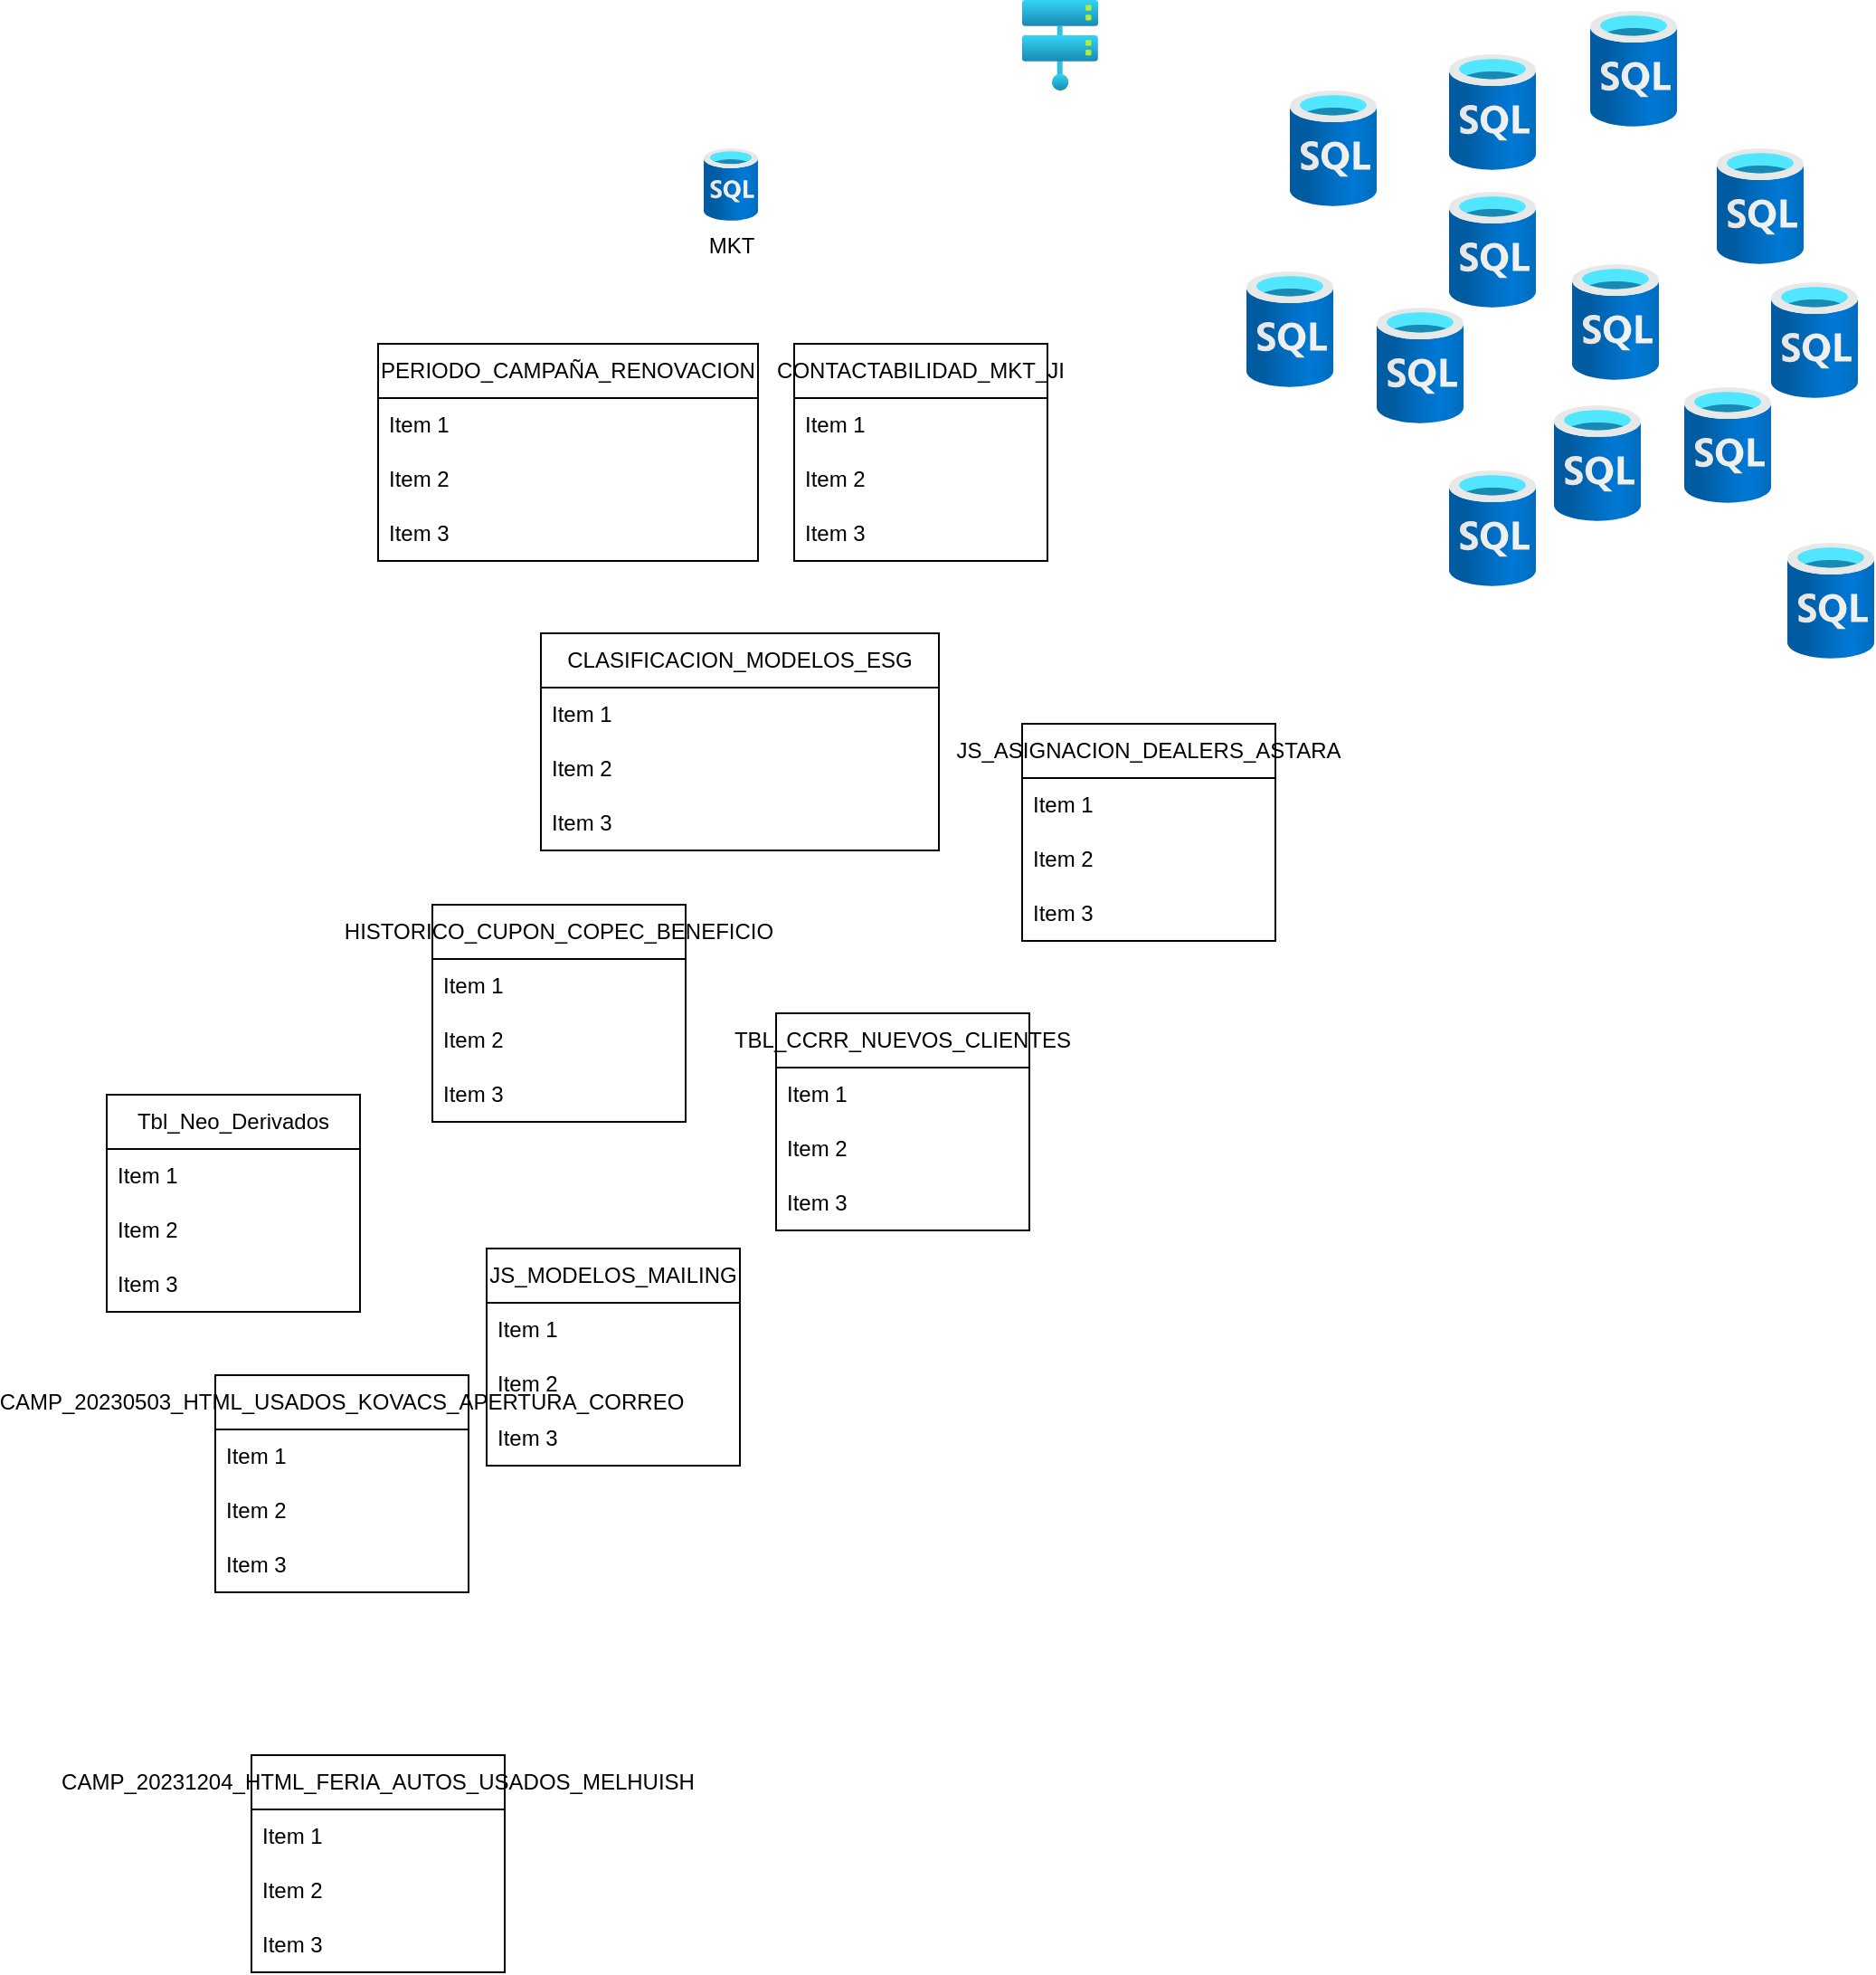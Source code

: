 <mxfile version="23.1.5" type="github">
  <diagram name="Página-1" id="bsFadAK_saC2qtlHiTlS">
    <mxGraphModel dx="1707" dy="446" grid="1" gridSize="10" guides="1" tooltips="1" connect="1" arrows="1" fold="1" page="1" pageScale="1" pageWidth="827" pageHeight="1169" math="0" shadow="0">
      <root>
        <mxCell id="0" />
        <mxCell id="1" parent="0" />
        <mxCell id="g7tOo6Ckxo5FuUsQoIFn-1" value="" style="image;aspect=fixed;html=1;points=[];align=center;fontSize=12;image=img/lib/azure2/compute/Hosts.svg;" vertex="1" parent="1">
          <mxGeometry x="356" width="42.06" height="50" as="geometry" />
        </mxCell>
        <mxCell id="g7tOo6Ckxo5FuUsQoIFn-2" value="MKT" style="image;aspect=fixed;html=1;points=[];align=center;fontSize=12;image=img/lib/azure2/databases/SQL_Database.svg;" vertex="1" parent="1">
          <mxGeometry x="180" y="82" width="30" height="40" as="geometry" />
        </mxCell>
        <mxCell id="g7tOo6Ckxo5FuUsQoIFn-3" value="" style="image;aspect=fixed;html=1;points=[];align=center;fontSize=12;image=img/lib/azure2/databases/SQL_Database.svg;" vertex="1" parent="1">
          <mxGeometry x="480" y="150" width="48" height="64" as="geometry" />
        </mxCell>
        <mxCell id="g7tOo6Ckxo5FuUsQoIFn-4" value="" style="image;aspect=fixed;html=1;points=[];align=center;fontSize=12;image=img/lib/azure2/databases/SQL_Database.svg;" vertex="1" parent="1">
          <mxGeometry x="552" y="170" width="48" height="64" as="geometry" />
        </mxCell>
        <mxCell id="g7tOo6Ckxo5FuUsQoIFn-5" value="" style="image;aspect=fixed;html=1;points=[];align=center;fontSize=12;image=img/lib/azure2/databases/SQL_Database.svg;" vertex="1" parent="1">
          <mxGeometry x="592" y="260" width="48" height="64" as="geometry" />
        </mxCell>
        <mxCell id="g7tOo6Ckxo5FuUsQoIFn-6" value="" style="image;aspect=fixed;html=1;points=[];align=center;fontSize=12;image=img/lib/azure2/databases/SQL_Database.svg;" vertex="1" parent="1">
          <mxGeometry x="650" y="224" width="48" height="64" as="geometry" />
        </mxCell>
        <mxCell id="g7tOo6Ckxo5FuUsQoIFn-7" value="" style="image;aspect=fixed;html=1;points=[];align=center;fontSize=12;image=img/lib/azure2/databases/SQL_Database.svg;" vertex="1" parent="1">
          <mxGeometry x="592" y="106" width="48" height="64" as="geometry" />
        </mxCell>
        <mxCell id="g7tOo6Ckxo5FuUsQoIFn-8" value="" style="image;aspect=fixed;html=1;points=[];align=center;fontSize=12;image=img/lib/azure2/databases/SQL_Database.svg;" vertex="1" parent="1">
          <mxGeometry x="660" y="146" width="48" height="64" as="geometry" />
        </mxCell>
        <mxCell id="g7tOo6Ckxo5FuUsQoIFn-9" value="" style="image;aspect=fixed;html=1;points=[];align=center;fontSize=12;image=img/lib/azure2/databases/SQL_Database.svg;" vertex="1" parent="1">
          <mxGeometry x="722" y="214" width="48" height="64" as="geometry" />
        </mxCell>
        <mxCell id="g7tOo6Ckxo5FuUsQoIFn-10" value="" style="image;aspect=fixed;html=1;points=[];align=center;fontSize=12;image=img/lib/azure2/databases/SQL_Database.svg;" vertex="1" parent="1">
          <mxGeometry x="592" y="30" width="48" height="64" as="geometry" />
        </mxCell>
        <mxCell id="g7tOo6Ckxo5FuUsQoIFn-11" value="" style="image;aspect=fixed;html=1;points=[];align=center;fontSize=12;image=img/lib/azure2/databases/SQL_Database.svg;" vertex="1" parent="1">
          <mxGeometry x="504" y="50" width="48" height="64" as="geometry" />
        </mxCell>
        <mxCell id="g7tOo6Ckxo5FuUsQoIFn-12" value="" style="image;aspect=fixed;html=1;points=[];align=center;fontSize=12;image=img/lib/azure2/databases/SQL_Database.svg;" vertex="1" parent="1">
          <mxGeometry x="670" y="6" width="48" height="64" as="geometry" />
        </mxCell>
        <mxCell id="g7tOo6Ckxo5FuUsQoIFn-13" value="" style="image;aspect=fixed;html=1;points=[];align=center;fontSize=12;image=img/lib/azure2/databases/SQL_Database.svg;" vertex="1" parent="1">
          <mxGeometry x="740" y="82" width="48" height="64" as="geometry" />
        </mxCell>
        <mxCell id="g7tOo6Ckxo5FuUsQoIFn-14" value="" style="image;aspect=fixed;html=1;points=[];align=center;fontSize=12;image=img/lib/azure2/databases/SQL_Database.svg;" vertex="1" parent="1">
          <mxGeometry x="779" y="300" width="48" height="64" as="geometry" />
        </mxCell>
        <mxCell id="g7tOo6Ckxo5FuUsQoIFn-15" value="" style="image;aspect=fixed;html=1;points=[];align=center;fontSize=12;image=img/lib/azure2/databases/SQL_Database.svg;" vertex="1" parent="1">
          <mxGeometry x="770" y="156" width="48" height="64" as="geometry" />
        </mxCell>
        <mxCell id="g7tOo6Ckxo5FuUsQoIFn-16" value="PERIODO_CAMPAÑA_RENOVACION" style="swimlane;fontStyle=0;childLayout=stackLayout;horizontal=1;startSize=30;horizontalStack=0;resizeParent=1;resizeParentMax=0;resizeLast=0;collapsible=1;marginBottom=0;whiteSpace=wrap;html=1;" vertex="1" parent="1">
          <mxGeometry y="190" width="210" height="120" as="geometry" />
        </mxCell>
        <mxCell id="g7tOo6Ckxo5FuUsQoIFn-17" value="Item 1" style="text;strokeColor=none;fillColor=none;align=left;verticalAlign=middle;spacingLeft=4;spacingRight=4;overflow=hidden;points=[[0,0.5],[1,0.5]];portConstraint=eastwest;rotatable=0;whiteSpace=wrap;html=1;" vertex="1" parent="g7tOo6Ckxo5FuUsQoIFn-16">
          <mxGeometry y="30" width="210" height="30" as="geometry" />
        </mxCell>
        <mxCell id="g7tOo6Ckxo5FuUsQoIFn-18" value="Item 2" style="text;strokeColor=none;fillColor=none;align=left;verticalAlign=middle;spacingLeft=4;spacingRight=4;overflow=hidden;points=[[0,0.5],[1,0.5]];portConstraint=eastwest;rotatable=0;whiteSpace=wrap;html=1;" vertex="1" parent="g7tOo6Ckxo5FuUsQoIFn-16">
          <mxGeometry y="60" width="210" height="30" as="geometry" />
        </mxCell>
        <mxCell id="g7tOo6Ckxo5FuUsQoIFn-19" value="Item 3" style="text;strokeColor=none;fillColor=none;align=left;verticalAlign=middle;spacingLeft=4;spacingRight=4;overflow=hidden;points=[[0,0.5],[1,0.5]];portConstraint=eastwest;rotatable=0;whiteSpace=wrap;html=1;" vertex="1" parent="g7tOo6Ckxo5FuUsQoIFn-16">
          <mxGeometry y="90" width="210" height="30" as="geometry" />
        </mxCell>
        <mxCell id="g7tOo6Ckxo5FuUsQoIFn-20" value="CONTACTABILIDAD_MKT_JI" style="swimlane;fontStyle=0;childLayout=stackLayout;horizontal=1;startSize=30;horizontalStack=0;resizeParent=1;resizeParentMax=0;resizeLast=0;collapsible=1;marginBottom=0;whiteSpace=wrap;html=1;" vertex="1" parent="1">
          <mxGeometry x="230" y="190" width="140" height="120" as="geometry" />
        </mxCell>
        <mxCell id="g7tOo6Ckxo5FuUsQoIFn-21" value="Item 1" style="text;strokeColor=none;fillColor=none;align=left;verticalAlign=middle;spacingLeft=4;spacingRight=4;overflow=hidden;points=[[0,0.5],[1,0.5]];portConstraint=eastwest;rotatable=0;whiteSpace=wrap;html=1;" vertex="1" parent="g7tOo6Ckxo5FuUsQoIFn-20">
          <mxGeometry y="30" width="140" height="30" as="geometry" />
        </mxCell>
        <mxCell id="g7tOo6Ckxo5FuUsQoIFn-22" value="Item 2" style="text;strokeColor=none;fillColor=none;align=left;verticalAlign=middle;spacingLeft=4;spacingRight=4;overflow=hidden;points=[[0,0.5],[1,0.5]];portConstraint=eastwest;rotatable=0;whiteSpace=wrap;html=1;" vertex="1" parent="g7tOo6Ckxo5FuUsQoIFn-20">
          <mxGeometry y="60" width="140" height="30" as="geometry" />
        </mxCell>
        <mxCell id="g7tOo6Ckxo5FuUsQoIFn-23" value="Item 3" style="text;strokeColor=none;fillColor=none;align=left;verticalAlign=middle;spacingLeft=4;spacingRight=4;overflow=hidden;points=[[0,0.5],[1,0.5]];portConstraint=eastwest;rotatable=0;whiteSpace=wrap;html=1;" vertex="1" parent="g7tOo6Ckxo5FuUsQoIFn-20">
          <mxGeometry y="90" width="140" height="30" as="geometry" />
        </mxCell>
        <mxCell id="g7tOo6Ckxo5FuUsQoIFn-28" value="CLASIFICACION_MODELOS_ESG" style="swimlane;fontStyle=0;childLayout=stackLayout;horizontal=1;startSize=30;horizontalStack=0;resizeParent=1;resizeParentMax=0;resizeLast=0;collapsible=1;marginBottom=0;whiteSpace=wrap;html=1;" vertex="1" parent="1">
          <mxGeometry x="90" y="350" width="220" height="120" as="geometry" />
        </mxCell>
        <mxCell id="g7tOo6Ckxo5FuUsQoIFn-29" value="Item 1" style="text;strokeColor=none;fillColor=none;align=left;verticalAlign=middle;spacingLeft=4;spacingRight=4;overflow=hidden;points=[[0,0.5],[1,0.5]];portConstraint=eastwest;rotatable=0;whiteSpace=wrap;html=1;" vertex="1" parent="g7tOo6Ckxo5FuUsQoIFn-28">
          <mxGeometry y="30" width="220" height="30" as="geometry" />
        </mxCell>
        <mxCell id="g7tOo6Ckxo5FuUsQoIFn-30" value="Item 2" style="text;strokeColor=none;fillColor=none;align=left;verticalAlign=middle;spacingLeft=4;spacingRight=4;overflow=hidden;points=[[0,0.5],[1,0.5]];portConstraint=eastwest;rotatable=0;whiteSpace=wrap;html=1;" vertex="1" parent="g7tOo6Ckxo5FuUsQoIFn-28">
          <mxGeometry y="60" width="220" height="30" as="geometry" />
        </mxCell>
        <mxCell id="g7tOo6Ckxo5FuUsQoIFn-31" value="Item 3" style="text;strokeColor=none;fillColor=none;align=left;verticalAlign=middle;spacingLeft=4;spacingRight=4;overflow=hidden;points=[[0,0.5],[1,0.5]];portConstraint=eastwest;rotatable=0;whiteSpace=wrap;html=1;" vertex="1" parent="g7tOo6Ckxo5FuUsQoIFn-28">
          <mxGeometry y="90" width="220" height="30" as="geometry" />
        </mxCell>
        <mxCell id="g7tOo6Ckxo5FuUsQoIFn-32" value="JS_ASIGNACION_DEALERS_ASTARA" style="swimlane;fontStyle=0;childLayout=stackLayout;horizontal=1;startSize=30;horizontalStack=0;resizeParent=1;resizeParentMax=0;resizeLast=0;collapsible=1;marginBottom=0;whiteSpace=wrap;html=1;" vertex="1" parent="1">
          <mxGeometry x="356" y="400" width="140" height="120" as="geometry" />
        </mxCell>
        <mxCell id="g7tOo6Ckxo5FuUsQoIFn-33" value="Item 1" style="text;strokeColor=none;fillColor=none;align=left;verticalAlign=middle;spacingLeft=4;spacingRight=4;overflow=hidden;points=[[0,0.5],[1,0.5]];portConstraint=eastwest;rotatable=0;whiteSpace=wrap;html=1;" vertex="1" parent="g7tOo6Ckxo5FuUsQoIFn-32">
          <mxGeometry y="30" width="140" height="30" as="geometry" />
        </mxCell>
        <mxCell id="g7tOo6Ckxo5FuUsQoIFn-34" value="Item 2" style="text;strokeColor=none;fillColor=none;align=left;verticalAlign=middle;spacingLeft=4;spacingRight=4;overflow=hidden;points=[[0,0.5],[1,0.5]];portConstraint=eastwest;rotatable=0;whiteSpace=wrap;html=1;" vertex="1" parent="g7tOo6Ckxo5FuUsQoIFn-32">
          <mxGeometry y="60" width="140" height="30" as="geometry" />
        </mxCell>
        <mxCell id="g7tOo6Ckxo5FuUsQoIFn-35" value="Item 3" style="text;strokeColor=none;fillColor=none;align=left;verticalAlign=middle;spacingLeft=4;spacingRight=4;overflow=hidden;points=[[0,0.5],[1,0.5]];portConstraint=eastwest;rotatable=0;whiteSpace=wrap;html=1;" vertex="1" parent="g7tOo6Ckxo5FuUsQoIFn-32">
          <mxGeometry y="90" width="140" height="30" as="geometry" />
        </mxCell>
        <mxCell id="g7tOo6Ckxo5FuUsQoIFn-36" value="HISTORICO_CUPON_COPEC_BENEFICIO" style="swimlane;fontStyle=0;childLayout=stackLayout;horizontal=1;startSize=30;horizontalStack=0;resizeParent=1;resizeParentMax=0;resizeLast=0;collapsible=1;marginBottom=0;whiteSpace=wrap;html=1;" vertex="1" parent="1">
          <mxGeometry x="30" y="500" width="140" height="120" as="geometry" />
        </mxCell>
        <mxCell id="g7tOo6Ckxo5FuUsQoIFn-37" value="Item 1" style="text;strokeColor=none;fillColor=none;align=left;verticalAlign=middle;spacingLeft=4;spacingRight=4;overflow=hidden;points=[[0,0.5],[1,0.5]];portConstraint=eastwest;rotatable=0;whiteSpace=wrap;html=1;" vertex="1" parent="g7tOo6Ckxo5FuUsQoIFn-36">
          <mxGeometry y="30" width="140" height="30" as="geometry" />
        </mxCell>
        <mxCell id="g7tOo6Ckxo5FuUsQoIFn-38" value="Item 2" style="text;strokeColor=none;fillColor=none;align=left;verticalAlign=middle;spacingLeft=4;spacingRight=4;overflow=hidden;points=[[0,0.5],[1,0.5]];portConstraint=eastwest;rotatable=0;whiteSpace=wrap;html=1;" vertex="1" parent="g7tOo6Ckxo5FuUsQoIFn-36">
          <mxGeometry y="60" width="140" height="30" as="geometry" />
        </mxCell>
        <mxCell id="g7tOo6Ckxo5FuUsQoIFn-39" value="Item 3" style="text;strokeColor=none;fillColor=none;align=left;verticalAlign=middle;spacingLeft=4;spacingRight=4;overflow=hidden;points=[[0,0.5],[1,0.5]];portConstraint=eastwest;rotatable=0;whiteSpace=wrap;html=1;" vertex="1" parent="g7tOo6Ckxo5FuUsQoIFn-36">
          <mxGeometry y="90" width="140" height="30" as="geometry" />
        </mxCell>
        <mxCell id="g7tOo6Ckxo5FuUsQoIFn-41" value="TBL_CCRR_NUEVOS_CLIENTES" style="swimlane;fontStyle=0;childLayout=stackLayout;horizontal=1;startSize=30;horizontalStack=0;resizeParent=1;resizeParentMax=0;resizeLast=0;collapsible=1;marginBottom=0;whiteSpace=wrap;html=1;" vertex="1" parent="1">
          <mxGeometry x="220" y="560" width="140" height="120" as="geometry" />
        </mxCell>
        <mxCell id="g7tOo6Ckxo5FuUsQoIFn-42" value="Item 1" style="text;strokeColor=none;fillColor=none;align=left;verticalAlign=middle;spacingLeft=4;spacingRight=4;overflow=hidden;points=[[0,0.5],[1,0.5]];portConstraint=eastwest;rotatable=0;whiteSpace=wrap;html=1;" vertex="1" parent="g7tOo6Ckxo5FuUsQoIFn-41">
          <mxGeometry y="30" width="140" height="30" as="geometry" />
        </mxCell>
        <mxCell id="g7tOo6Ckxo5FuUsQoIFn-43" value="Item 2" style="text;strokeColor=none;fillColor=none;align=left;verticalAlign=middle;spacingLeft=4;spacingRight=4;overflow=hidden;points=[[0,0.5],[1,0.5]];portConstraint=eastwest;rotatable=0;whiteSpace=wrap;html=1;" vertex="1" parent="g7tOo6Ckxo5FuUsQoIFn-41">
          <mxGeometry y="60" width="140" height="30" as="geometry" />
        </mxCell>
        <mxCell id="g7tOo6Ckxo5FuUsQoIFn-44" value="Item 3" style="text;strokeColor=none;fillColor=none;align=left;verticalAlign=middle;spacingLeft=4;spacingRight=4;overflow=hidden;points=[[0,0.5],[1,0.5]];portConstraint=eastwest;rotatable=0;whiteSpace=wrap;html=1;" vertex="1" parent="g7tOo6Ckxo5FuUsQoIFn-41">
          <mxGeometry y="90" width="140" height="30" as="geometry" />
        </mxCell>
        <mxCell id="g7tOo6Ckxo5FuUsQoIFn-45" value="JS_MODELOS_MAILING" style="swimlane;fontStyle=0;childLayout=stackLayout;horizontal=1;startSize=30;horizontalStack=0;resizeParent=1;resizeParentMax=0;resizeLast=0;collapsible=1;marginBottom=0;whiteSpace=wrap;html=1;" vertex="1" parent="1">
          <mxGeometry x="60" y="690" width="140" height="120" as="geometry" />
        </mxCell>
        <mxCell id="g7tOo6Ckxo5FuUsQoIFn-46" value="Item 1" style="text;strokeColor=none;fillColor=none;align=left;verticalAlign=middle;spacingLeft=4;spacingRight=4;overflow=hidden;points=[[0,0.5],[1,0.5]];portConstraint=eastwest;rotatable=0;whiteSpace=wrap;html=1;" vertex="1" parent="g7tOo6Ckxo5FuUsQoIFn-45">
          <mxGeometry y="30" width="140" height="30" as="geometry" />
        </mxCell>
        <mxCell id="g7tOo6Ckxo5FuUsQoIFn-47" value="Item 2" style="text;strokeColor=none;fillColor=none;align=left;verticalAlign=middle;spacingLeft=4;spacingRight=4;overflow=hidden;points=[[0,0.5],[1,0.5]];portConstraint=eastwest;rotatable=0;whiteSpace=wrap;html=1;" vertex="1" parent="g7tOo6Ckxo5FuUsQoIFn-45">
          <mxGeometry y="60" width="140" height="30" as="geometry" />
        </mxCell>
        <mxCell id="g7tOo6Ckxo5FuUsQoIFn-48" value="Item 3" style="text;strokeColor=none;fillColor=none;align=left;verticalAlign=middle;spacingLeft=4;spacingRight=4;overflow=hidden;points=[[0,0.5],[1,0.5]];portConstraint=eastwest;rotatable=0;whiteSpace=wrap;html=1;" vertex="1" parent="g7tOo6Ckxo5FuUsQoIFn-45">
          <mxGeometry y="90" width="140" height="30" as="geometry" />
        </mxCell>
        <mxCell id="g7tOo6Ckxo5FuUsQoIFn-49" value="Tbl_Neo_Derivados" style="swimlane;fontStyle=0;childLayout=stackLayout;horizontal=1;startSize=30;horizontalStack=0;resizeParent=1;resizeParentMax=0;resizeLast=0;collapsible=1;marginBottom=0;whiteSpace=wrap;html=1;" vertex="1" parent="1">
          <mxGeometry x="-150" y="605" width="140" height="120" as="geometry" />
        </mxCell>
        <mxCell id="g7tOo6Ckxo5FuUsQoIFn-50" value="Item 1" style="text;strokeColor=none;fillColor=none;align=left;verticalAlign=middle;spacingLeft=4;spacingRight=4;overflow=hidden;points=[[0,0.5],[1,0.5]];portConstraint=eastwest;rotatable=0;whiteSpace=wrap;html=1;" vertex="1" parent="g7tOo6Ckxo5FuUsQoIFn-49">
          <mxGeometry y="30" width="140" height="30" as="geometry" />
        </mxCell>
        <mxCell id="g7tOo6Ckxo5FuUsQoIFn-51" value="Item 2" style="text;strokeColor=none;fillColor=none;align=left;verticalAlign=middle;spacingLeft=4;spacingRight=4;overflow=hidden;points=[[0,0.5],[1,0.5]];portConstraint=eastwest;rotatable=0;whiteSpace=wrap;html=1;" vertex="1" parent="g7tOo6Ckxo5FuUsQoIFn-49">
          <mxGeometry y="60" width="140" height="30" as="geometry" />
        </mxCell>
        <mxCell id="g7tOo6Ckxo5FuUsQoIFn-52" value="Item 3" style="text;strokeColor=none;fillColor=none;align=left;verticalAlign=middle;spacingLeft=4;spacingRight=4;overflow=hidden;points=[[0,0.5],[1,0.5]];portConstraint=eastwest;rotatable=0;whiteSpace=wrap;html=1;" vertex="1" parent="g7tOo6Ckxo5FuUsQoIFn-49">
          <mxGeometry y="90" width="140" height="30" as="geometry" />
        </mxCell>
        <mxCell id="g7tOo6Ckxo5FuUsQoIFn-53" value="CAMP_20230503_HTML_USADOS_KOVACS_APERTURA_CORREO" style="swimlane;fontStyle=0;childLayout=stackLayout;horizontal=1;startSize=30;horizontalStack=0;resizeParent=1;resizeParentMax=0;resizeLast=0;collapsible=1;marginBottom=0;whiteSpace=wrap;html=1;" vertex="1" parent="1">
          <mxGeometry x="-90" y="760" width="140" height="120" as="geometry" />
        </mxCell>
        <mxCell id="g7tOo6Ckxo5FuUsQoIFn-54" value="Item 1" style="text;strokeColor=none;fillColor=none;align=left;verticalAlign=middle;spacingLeft=4;spacingRight=4;overflow=hidden;points=[[0,0.5],[1,0.5]];portConstraint=eastwest;rotatable=0;whiteSpace=wrap;html=1;" vertex="1" parent="g7tOo6Ckxo5FuUsQoIFn-53">
          <mxGeometry y="30" width="140" height="30" as="geometry" />
        </mxCell>
        <mxCell id="g7tOo6Ckxo5FuUsQoIFn-55" value="Item 2" style="text;strokeColor=none;fillColor=none;align=left;verticalAlign=middle;spacingLeft=4;spacingRight=4;overflow=hidden;points=[[0,0.5],[1,0.5]];portConstraint=eastwest;rotatable=0;whiteSpace=wrap;html=1;" vertex="1" parent="g7tOo6Ckxo5FuUsQoIFn-53">
          <mxGeometry y="60" width="140" height="30" as="geometry" />
        </mxCell>
        <mxCell id="g7tOo6Ckxo5FuUsQoIFn-56" value="Item 3" style="text;strokeColor=none;fillColor=none;align=left;verticalAlign=middle;spacingLeft=4;spacingRight=4;overflow=hidden;points=[[0,0.5],[1,0.5]];portConstraint=eastwest;rotatable=0;whiteSpace=wrap;html=1;" vertex="1" parent="g7tOo6Ckxo5FuUsQoIFn-53">
          <mxGeometry y="90" width="140" height="30" as="geometry" />
        </mxCell>
        <mxCell id="g7tOo6Ckxo5FuUsQoIFn-57" value="CAMP_20231204_HTML_FERIA_AUTOS_USADOS_MELHUISH" style="swimlane;fontStyle=0;childLayout=stackLayout;horizontal=1;startSize=30;horizontalStack=0;resizeParent=1;resizeParentMax=0;resizeLast=0;collapsible=1;marginBottom=0;whiteSpace=wrap;html=1;" vertex="1" parent="1">
          <mxGeometry x="-70" y="970" width="140" height="120" as="geometry" />
        </mxCell>
        <mxCell id="g7tOo6Ckxo5FuUsQoIFn-58" value="Item 1" style="text;strokeColor=none;fillColor=none;align=left;verticalAlign=middle;spacingLeft=4;spacingRight=4;overflow=hidden;points=[[0,0.5],[1,0.5]];portConstraint=eastwest;rotatable=0;whiteSpace=wrap;html=1;" vertex="1" parent="g7tOo6Ckxo5FuUsQoIFn-57">
          <mxGeometry y="30" width="140" height="30" as="geometry" />
        </mxCell>
        <mxCell id="g7tOo6Ckxo5FuUsQoIFn-59" value="Item 2" style="text;strokeColor=none;fillColor=none;align=left;verticalAlign=middle;spacingLeft=4;spacingRight=4;overflow=hidden;points=[[0,0.5],[1,0.5]];portConstraint=eastwest;rotatable=0;whiteSpace=wrap;html=1;" vertex="1" parent="g7tOo6Ckxo5FuUsQoIFn-57">
          <mxGeometry y="60" width="140" height="30" as="geometry" />
        </mxCell>
        <mxCell id="g7tOo6Ckxo5FuUsQoIFn-60" value="Item 3" style="text;strokeColor=none;fillColor=none;align=left;verticalAlign=middle;spacingLeft=4;spacingRight=4;overflow=hidden;points=[[0,0.5],[1,0.5]];portConstraint=eastwest;rotatable=0;whiteSpace=wrap;html=1;" vertex="1" parent="g7tOo6Ckxo5FuUsQoIFn-57">
          <mxGeometry y="90" width="140" height="30" as="geometry" />
        </mxCell>
      </root>
    </mxGraphModel>
  </diagram>
</mxfile>
